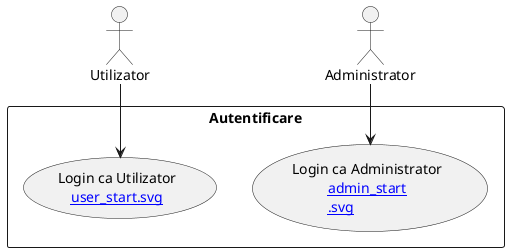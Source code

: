@startuml
actor "Utilizator" as user
actor "Administrator" as admin

rectangle "Autentificare" {
  usecase "Login ca Utilizator\n[[user_start.svg]]" as UC_1
  usecase "Login ca Administrator\n[[admin_start\n.svg]]" as UC_2
}

user  --> UC_1
admin --> UC_2
@enduml
